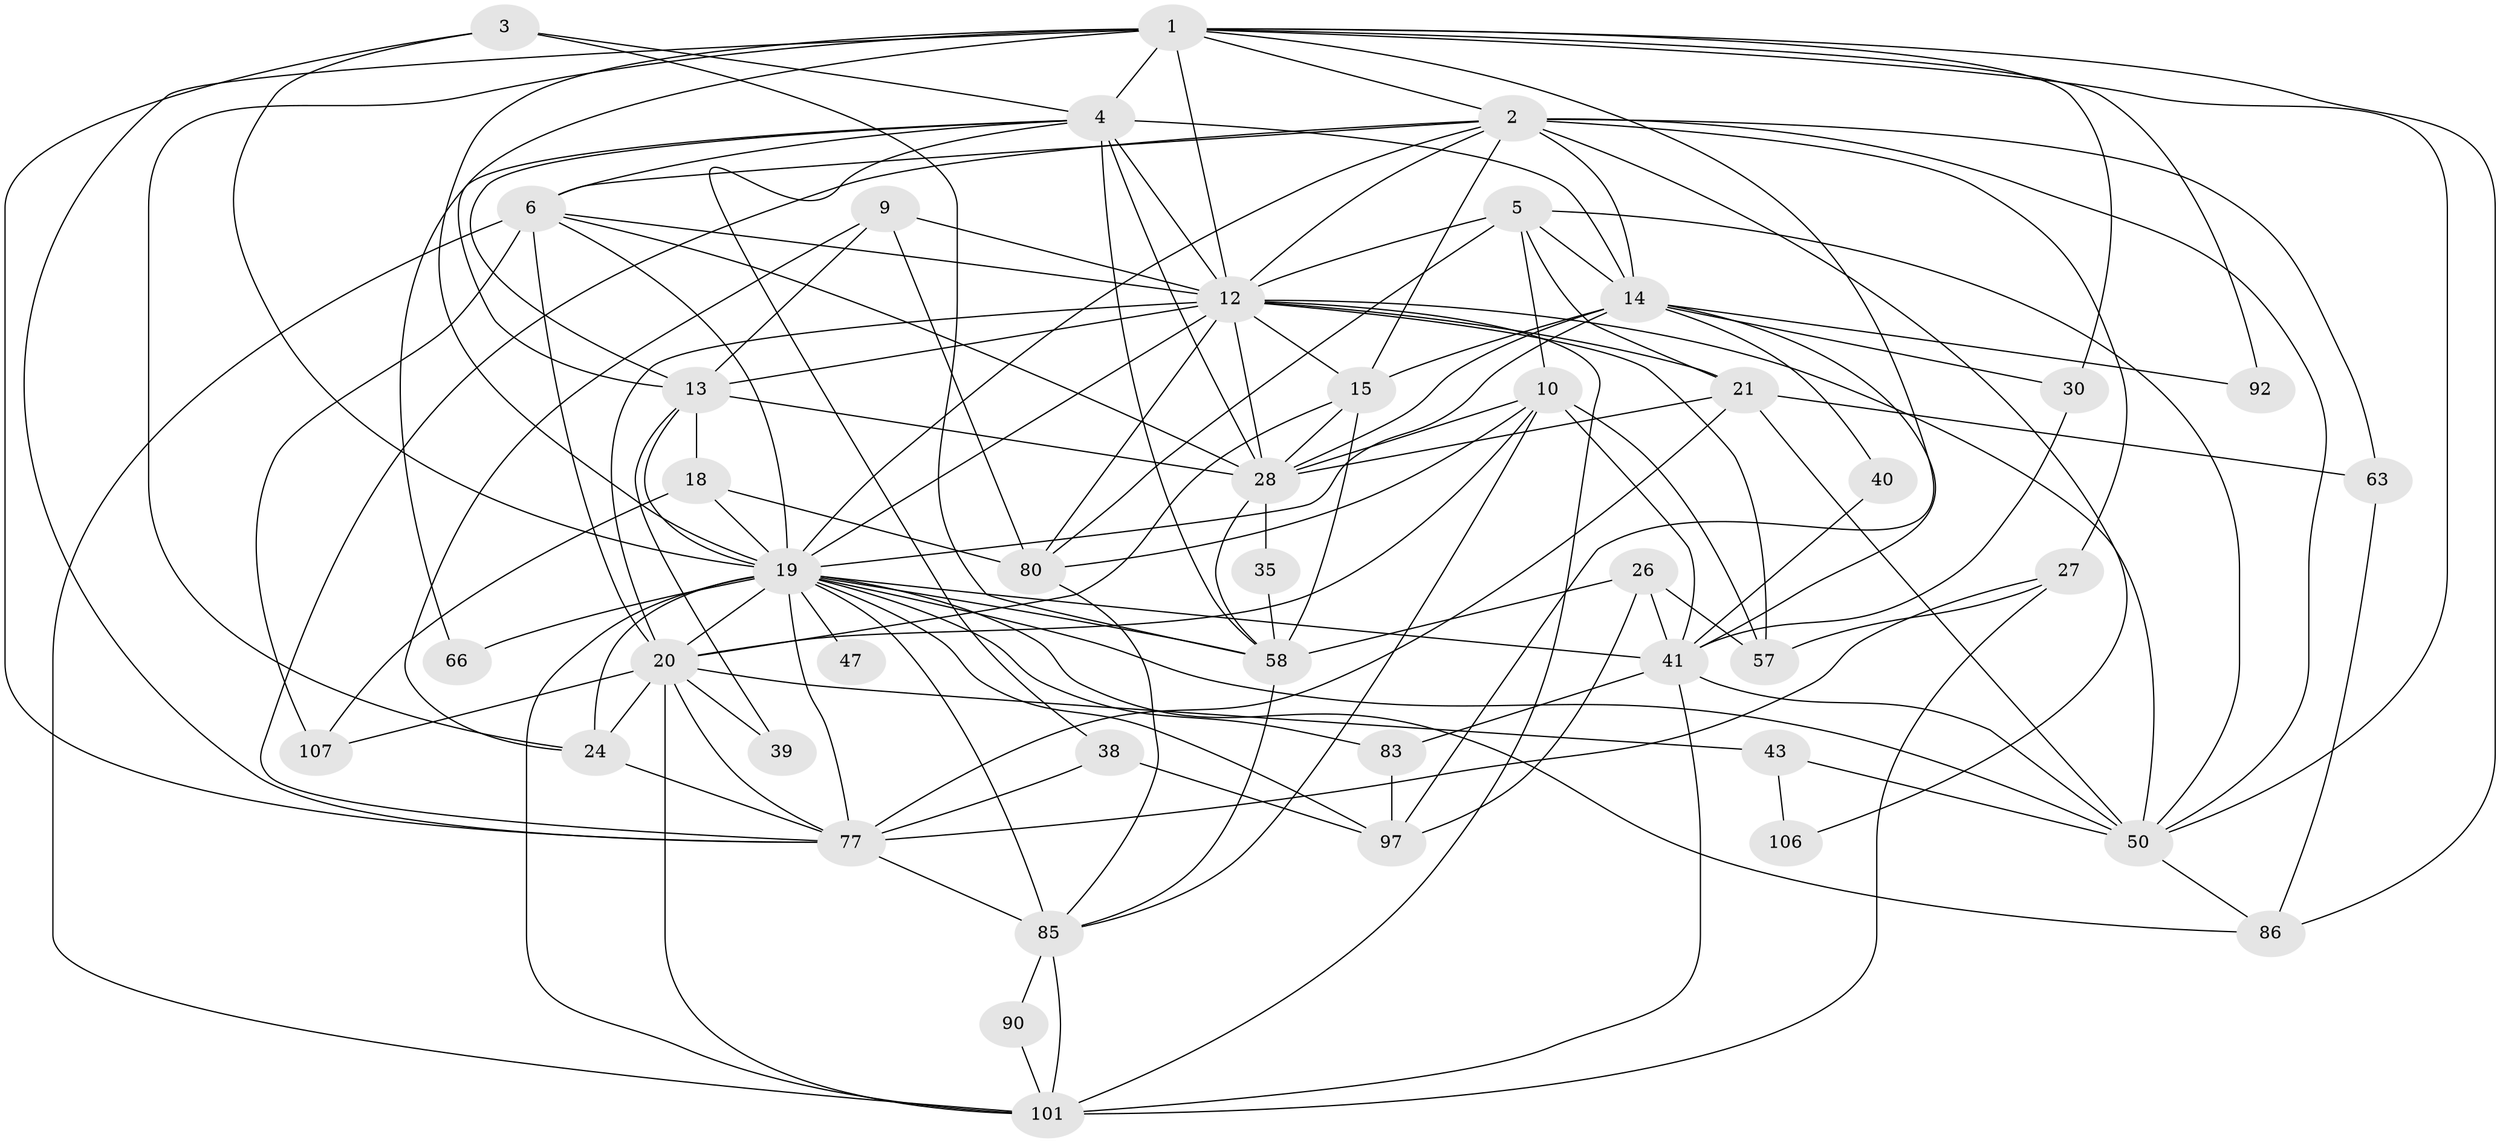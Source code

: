 // original degree distribution, {4: 0.2767857142857143, 3: 0.20535714285714285, 6: 0.13392857142857142, 2: 0.16964285714285715, 5: 0.1875, 8: 0.008928571428571428, 7: 0.017857142857142856}
// Generated by graph-tools (version 1.1) at 2025/18/03/04/25 18:18:38]
// undirected, 44 vertices, 135 edges
graph export_dot {
graph [start="1"]
  node [color=gray90,style=filled];
  1 [super="+8"];
  2 [super="+110+87+7"];
  3 [super="+99"];
  4 [super="+68+16+67+49"];
  5 [super="+44"];
  6 [super="+56+11+42"];
  9 [super="+23+108"];
  10 [super="+61"];
  12 [super="+36+62"];
  13 [super="+17"];
  14 [super="+103+37+25"];
  15 [super="+73+76+29"];
  18 [super="+33"];
  19 [super="+22+54+53+48"];
  20 [super="+51+94"];
  21 [super="+55"];
  24 [super="+59"];
  26 [super="+60"];
  27 [super="+96"];
  28 [super="+78+32"];
  30;
  35;
  38;
  39;
  40;
  41 [super="+72+52"];
  43;
  47;
  50 [super="+84"];
  57;
  58 [super="+89"];
  63;
  66;
  77 [super="+100+82"];
  80;
  83;
  85 [super="+105"];
  86 [super="+93"];
  90;
  92;
  97;
  101 [super="+104"];
  106;
  107;
  1 -- 30;
  1 -- 24;
  1 -- 97;
  1 -- 13;
  1 -- 19 [weight=2];
  1 -- 92;
  1 -- 4 [weight=2];
  1 -- 2;
  1 -- 12;
  1 -- 77;
  1 -- 86;
  1 -- 50;
  2 -- 63;
  2 -- 12;
  2 -- 6;
  2 -- 77;
  2 -- 50 [weight=2];
  2 -- 19;
  2 -- 106;
  2 -- 27;
  2 -- 15;
  2 -- 14;
  3 -- 4;
  3 -- 58;
  3 -- 77;
  3 -- 19;
  4 -- 58;
  4 -- 28;
  4 -- 13;
  4 -- 66;
  4 -- 14;
  4 -- 38;
  4 -- 12 [weight=3];
  4 -- 6;
  5 -- 80;
  5 -- 21;
  5 -- 50;
  5 -- 10;
  5 -- 12;
  5 -- 14;
  6 -- 107;
  6 -- 101;
  6 -- 19;
  6 -- 28;
  6 -- 12;
  6 -- 20;
  9 -- 80;
  9 -- 24;
  9 -- 12;
  9 -- 13;
  10 -- 57;
  10 -- 41;
  10 -- 80;
  10 -- 20;
  10 -- 85;
  10 -- 28;
  12 -- 28 [weight=2];
  12 -- 80;
  12 -- 21;
  12 -- 57;
  12 -- 101;
  12 -- 13 [weight=2];
  12 -- 15 [weight=3];
  12 -- 19;
  12 -- 50 [weight=2];
  12 -- 20;
  13 -- 28;
  13 -- 19;
  13 -- 39;
  13 -- 18;
  14 -- 40;
  14 -- 41;
  14 -- 28;
  14 -- 92;
  14 -- 19;
  14 -- 15;
  14 -- 30;
  15 -- 58 [weight=2];
  15 -- 28;
  15 -- 20;
  18 -- 80;
  18 -- 107;
  18 -- 19;
  19 -- 66;
  19 -- 101;
  19 -- 24 [weight=3];
  19 -- 47 [weight=2];
  19 -- 97;
  19 -- 50;
  19 -- 86;
  19 -- 58 [weight=2];
  19 -- 77;
  19 -- 41;
  19 -- 20 [weight=2];
  19 -- 83;
  19 -- 85 [weight=2];
  20 -- 107;
  20 -- 39;
  20 -- 43 [weight=2];
  20 -- 77;
  20 -- 101;
  20 -- 24;
  21 -- 28;
  21 -- 63;
  21 -- 77;
  21 -- 50;
  24 -- 77;
  26 -- 97;
  26 -- 41;
  26 -- 57;
  26 -- 58;
  27 -- 101;
  27 -- 57;
  27 -- 77 [weight=2];
  28 -- 35;
  28 -- 58;
  30 -- 41;
  35 -- 58;
  38 -- 97;
  38 -- 77;
  40 -- 41;
  41 -- 83;
  41 -- 101;
  41 -- 50;
  43 -- 106;
  43 -- 50;
  50 -- 86;
  58 -- 85;
  63 -- 86;
  77 -- 85;
  80 -- 85;
  83 -- 97;
  85 -- 101;
  85 -- 90;
  90 -- 101;
}
